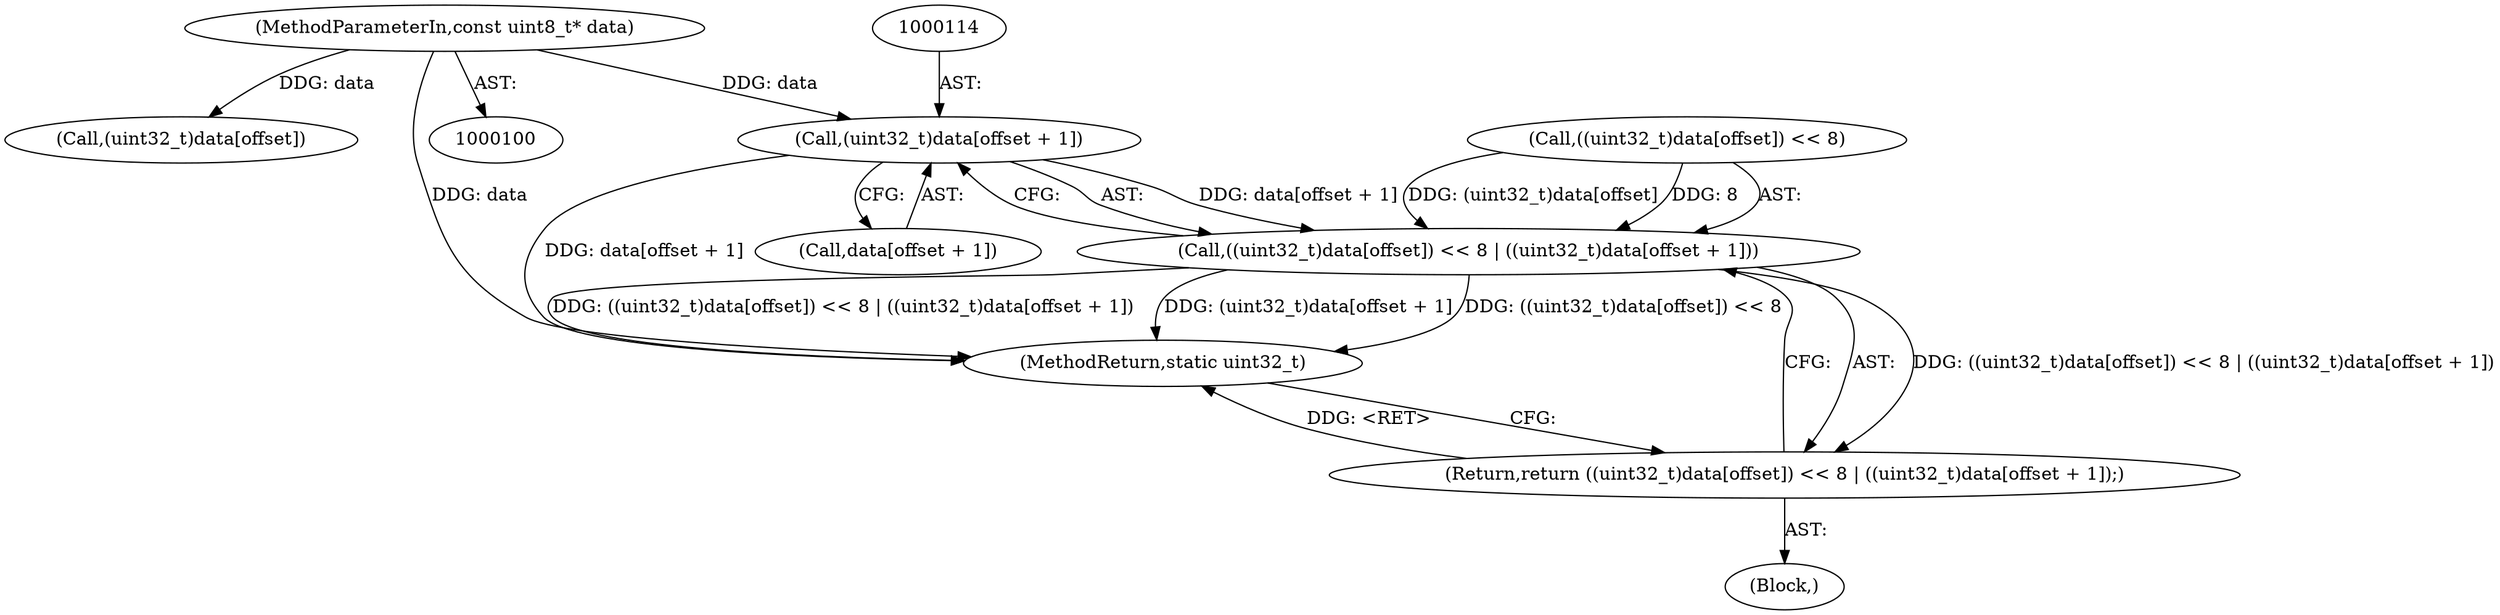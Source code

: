 digraph "0_Android_ed4c8d79153baab7f26562afb8930652dfbf853b_0@array" {
"1000113" [label="(Call,(uint32_t)data[offset + 1])"];
"1000101" [label="(MethodParameterIn,const uint8_t* data)"];
"1000105" [label="(Call,((uint32_t)data[offset]) << 8 | ((uint32_t)data[offset + 1]))"];
"1000104" [label="(Return,return ((uint32_t)data[offset]) << 8 | ((uint32_t)data[offset + 1]);)"];
"1000104" [label="(Return,return ((uint32_t)data[offset]) << 8 | ((uint32_t)data[offset + 1]);)"];
"1000113" [label="(Call,(uint32_t)data[offset + 1])"];
"1000115" [label="(Call,data[offset + 1])"];
"1000106" [label="(Call,((uint32_t)data[offset]) << 8)"];
"1000107" [label="(Call,(uint32_t)data[offset])"];
"1000101" [label="(MethodParameterIn,const uint8_t* data)"];
"1000105" [label="(Call,((uint32_t)data[offset]) << 8 | ((uint32_t)data[offset + 1]))"];
"1000120" [label="(MethodReturn,static uint32_t)"];
"1000103" [label="(Block,)"];
"1000113" -> "1000105"  [label="AST: "];
"1000113" -> "1000115"  [label="CFG: "];
"1000114" -> "1000113"  [label="AST: "];
"1000115" -> "1000113"  [label="AST: "];
"1000105" -> "1000113"  [label="CFG: "];
"1000113" -> "1000120"  [label="DDG: data[offset + 1]"];
"1000113" -> "1000105"  [label="DDG: data[offset + 1]"];
"1000101" -> "1000113"  [label="DDG: data"];
"1000101" -> "1000100"  [label="AST: "];
"1000101" -> "1000120"  [label="DDG: data"];
"1000101" -> "1000107"  [label="DDG: data"];
"1000105" -> "1000104"  [label="AST: "];
"1000106" -> "1000105"  [label="AST: "];
"1000104" -> "1000105"  [label="CFG: "];
"1000105" -> "1000120"  [label="DDG: ((uint32_t)data[offset]) << 8 | ((uint32_t)data[offset + 1])"];
"1000105" -> "1000120"  [label="DDG: (uint32_t)data[offset + 1]"];
"1000105" -> "1000120"  [label="DDG: ((uint32_t)data[offset]) << 8"];
"1000105" -> "1000104"  [label="DDG: ((uint32_t)data[offset]) << 8 | ((uint32_t)data[offset + 1])"];
"1000106" -> "1000105"  [label="DDG: (uint32_t)data[offset]"];
"1000106" -> "1000105"  [label="DDG: 8"];
"1000104" -> "1000103"  [label="AST: "];
"1000120" -> "1000104"  [label="CFG: "];
"1000104" -> "1000120"  [label="DDG: <RET>"];
}
